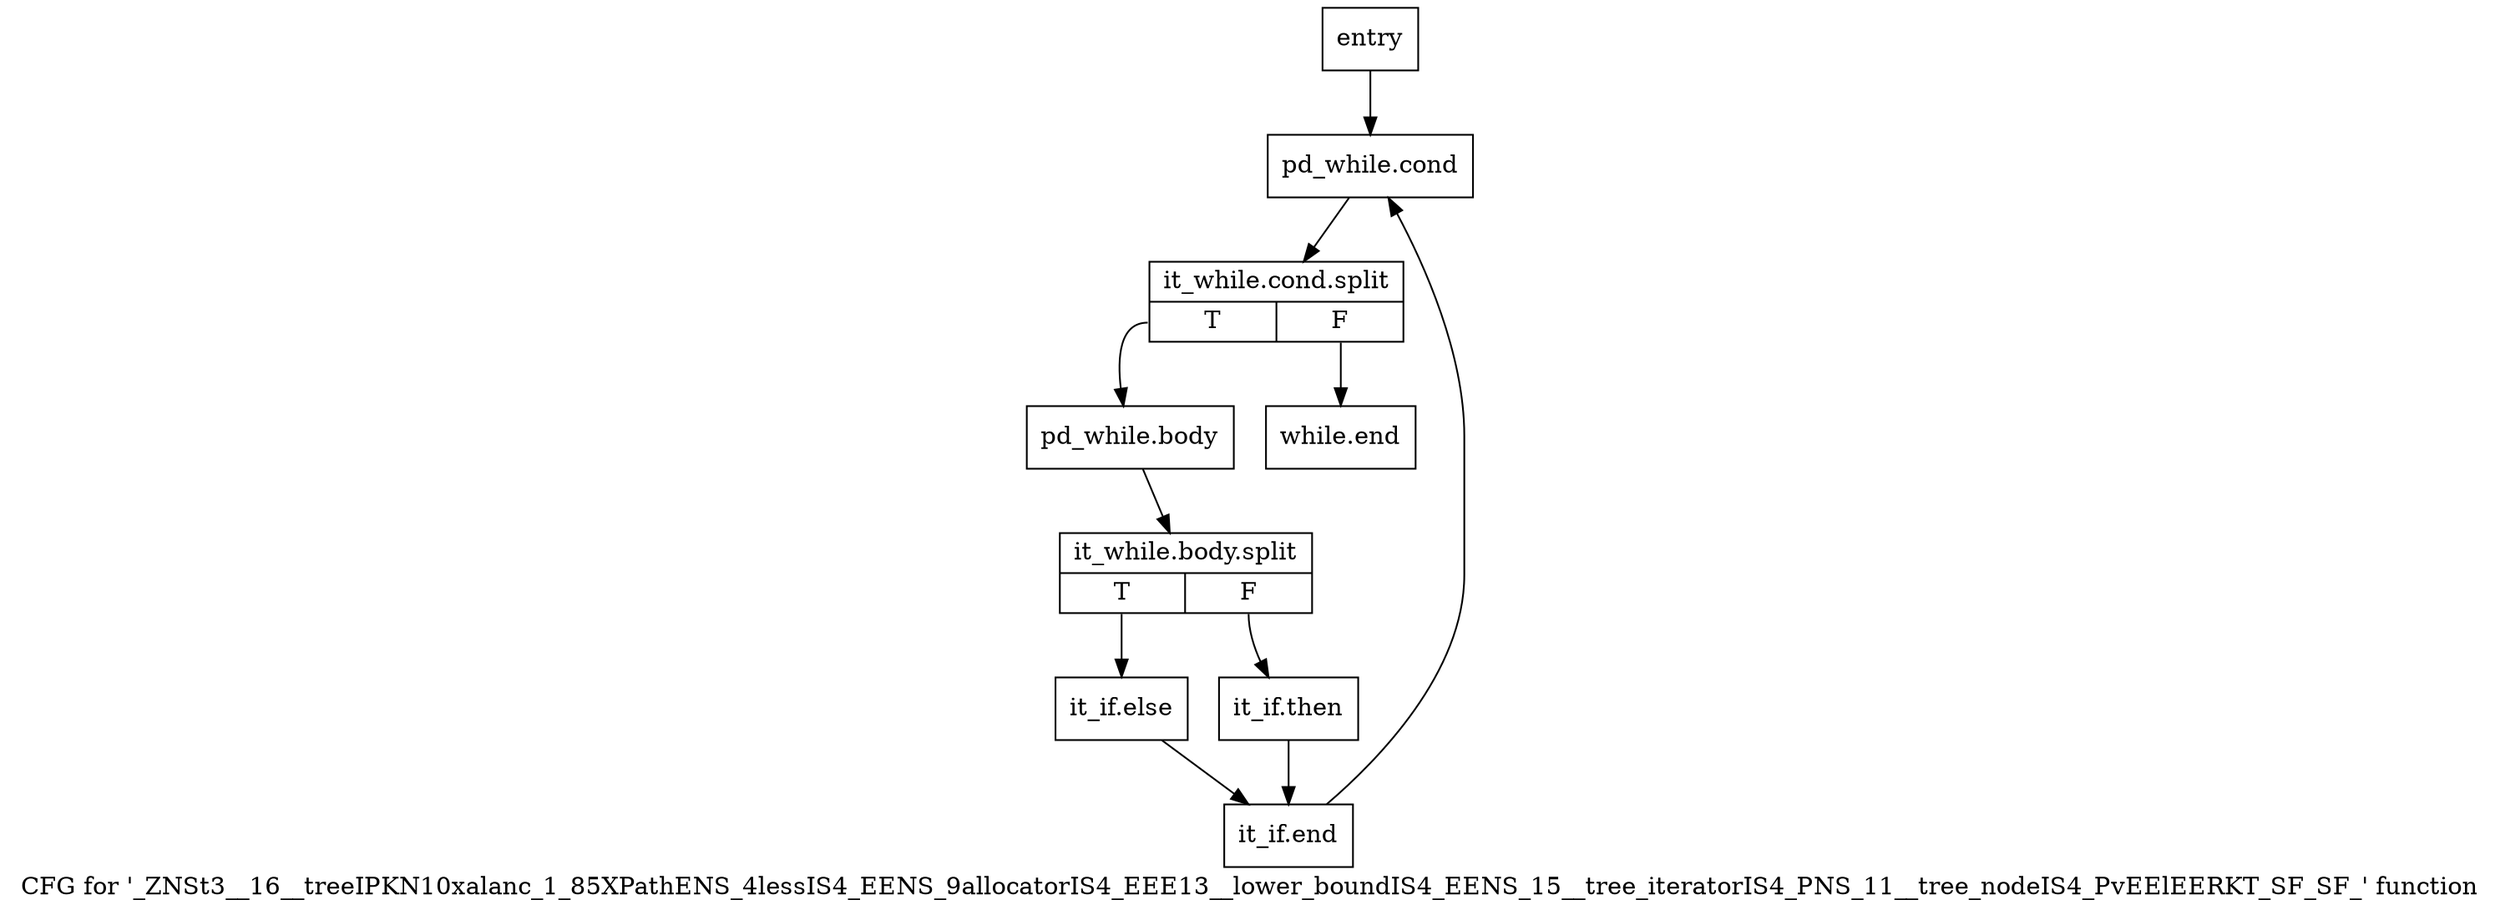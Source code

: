 digraph "CFG for '_ZNSt3__16__treeIPKN10xalanc_1_85XPathENS_4lessIS4_EENS_9allocatorIS4_EEE13__lower_boundIS4_EENS_15__tree_iteratorIS4_PNS_11__tree_nodeIS4_PvEElEERKT_SF_SF_' function" {
	label="CFG for '_ZNSt3__16__treeIPKN10xalanc_1_85XPathENS_4lessIS4_EENS_9allocatorIS4_EEE13__lower_boundIS4_EENS_15__tree_iteratorIS4_PNS_11__tree_nodeIS4_PvEElEERKT_SF_SF_' function";

	Node0x6b7ae30 [shape=record,label="{entry}"];
	Node0x6b7ae30 -> Node0x6b7ae80;
	Node0x6b7ae80 [shape=record,label="{pd_while.cond}"];
	Node0x6b7ae80 -> Node0xbbd8f50;
	Node0xbbd8f50 [shape=record,label="{it_while.cond.split|{<s0>T|<s1>F}}"];
	Node0xbbd8f50:s0 -> Node0x6b7aed0;
	Node0xbbd8f50:s1 -> Node0x6b7b010;
	Node0x6b7aed0 [shape=record,label="{pd_while.body}"];
	Node0x6b7aed0 -> Node0xbc33c50;
	Node0xbc33c50 [shape=record,label="{it_while.body.split|{<s0>T|<s1>F}}"];
	Node0xbc33c50:s0 -> Node0x6b7af70;
	Node0xbc33c50:s1 -> Node0x6b7af20;
	Node0x6b7af20 [shape=record,label="{it_if.then}"];
	Node0x6b7af20 -> Node0x6b7afc0;
	Node0x6b7af70 [shape=record,label="{it_if.else}"];
	Node0x6b7af70 -> Node0x6b7afc0;
	Node0x6b7afc0 [shape=record,label="{it_if.end}"];
	Node0x6b7afc0 -> Node0x6b7ae80;
	Node0x6b7b010 [shape=record,label="{while.end}"];
}
